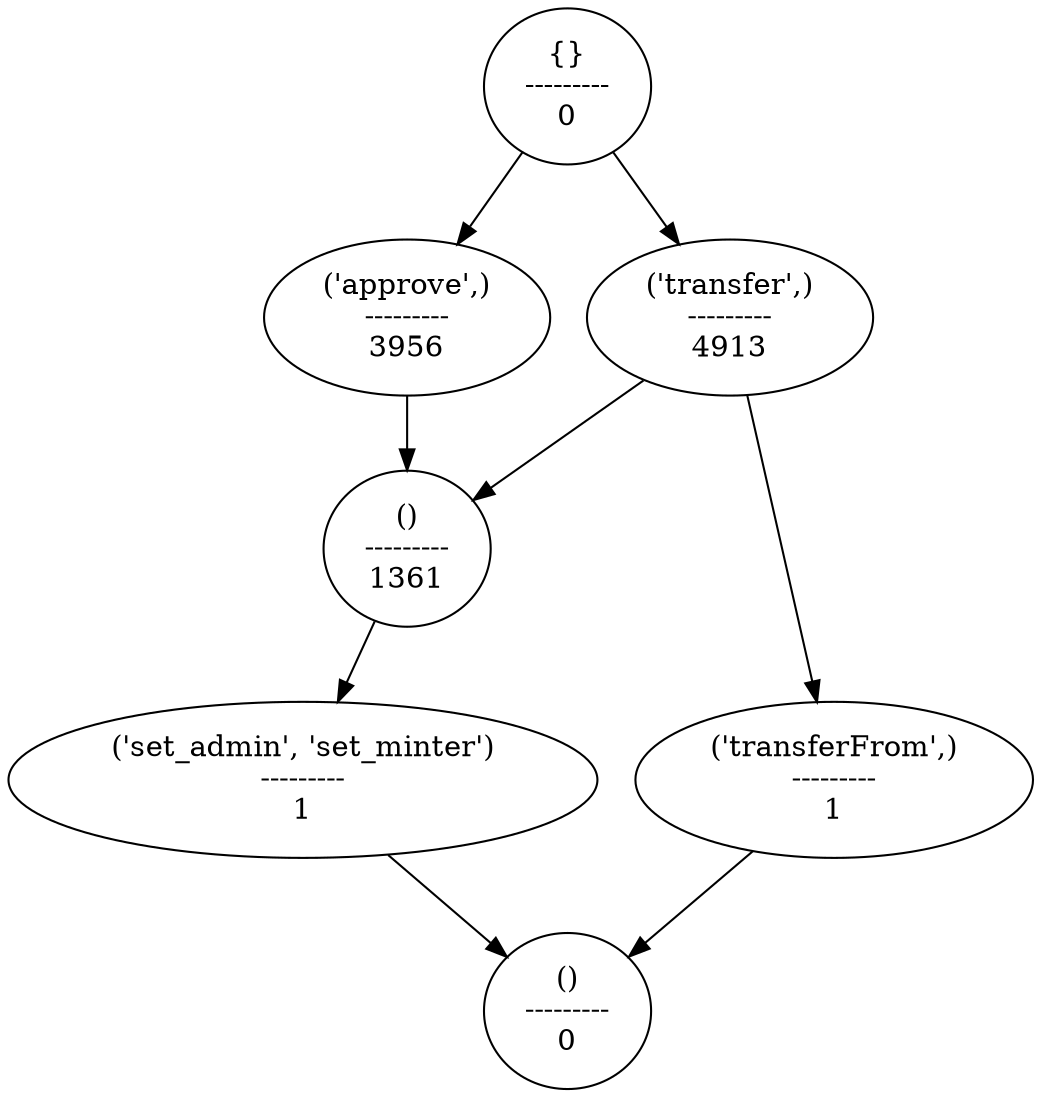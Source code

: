 strict digraph  {
"{}\n---------\n0";
"('transfer',)\n---------\n4913";
"()\n---------\n1361";
"('set_admin', 'set_minter')\n---------\n1";
"()\n---------\n0";
"('transferFrom',)\n---------\n1";
"('approve',)\n---------\n3956";
"{}\n---------\n0" -> "('transfer',)\n---------\n4913";
"{}\n---------\n0" -> "('approve',)\n---------\n3956";
"('transfer',)\n---------\n4913" -> "()\n---------\n1361";
"('transfer',)\n---------\n4913" -> "('transferFrom',)\n---------\n1";
"()\n---------\n1361" -> "('set_admin', 'set_minter')\n---------\n1";
"('set_admin', 'set_minter')\n---------\n1" -> "()\n---------\n0";
"('transferFrom',)\n---------\n1" -> "()\n---------\n0";
"('approve',)\n---------\n3956" -> "()\n---------\n1361";
}
